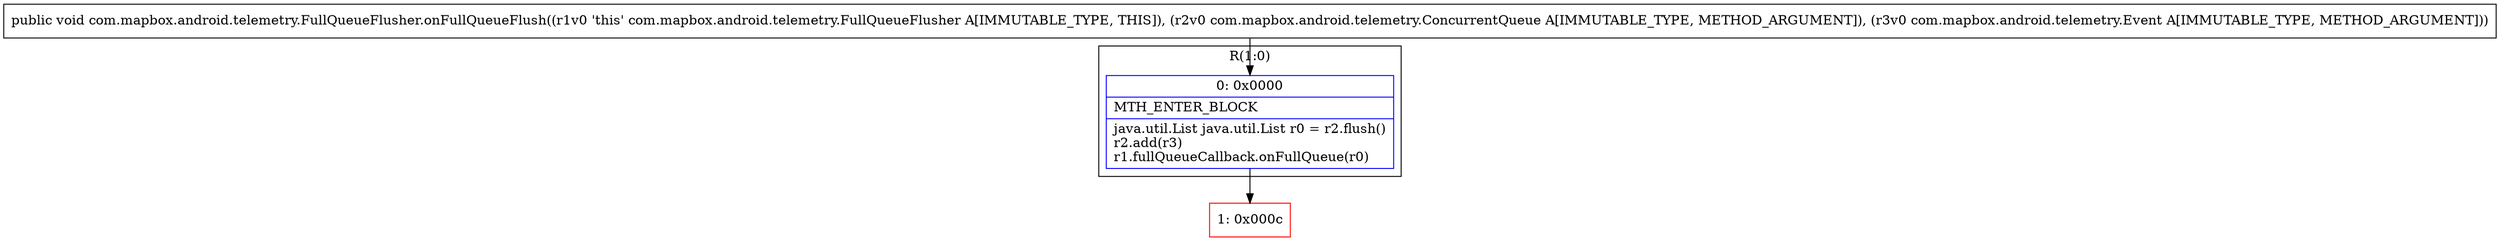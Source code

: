 digraph "CFG forcom.mapbox.android.telemetry.FullQueueFlusher.onFullQueueFlush(Lcom\/mapbox\/android\/telemetry\/ConcurrentQueue;Lcom\/mapbox\/android\/telemetry\/Event;)V" {
subgraph cluster_Region_51464621 {
label = "R(1:0)";
node [shape=record,color=blue];
Node_0 [shape=record,label="{0\:\ 0x0000|MTH_ENTER_BLOCK\l|java.util.List java.util.List r0 = r2.flush()\lr2.add(r3)\lr1.fullQueueCallback.onFullQueue(r0)\l}"];
}
Node_1 [shape=record,color=red,label="{1\:\ 0x000c}"];
MethodNode[shape=record,label="{public void com.mapbox.android.telemetry.FullQueueFlusher.onFullQueueFlush((r1v0 'this' com.mapbox.android.telemetry.FullQueueFlusher A[IMMUTABLE_TYPE, THIS]), (r2v0 com.mapbox.android.telemetry.ConcurrentQueue A[IMMUTABLE_TYPE, METHOD_ARGUMENT]), (r3v0 com.mapbox.android.telemetry.Event A[IMMUTABLE_TYPE, METHOD_ARGUMENT])) }"];
MethodNode -> Node_0;
Node_0 -> Node_1;
}


